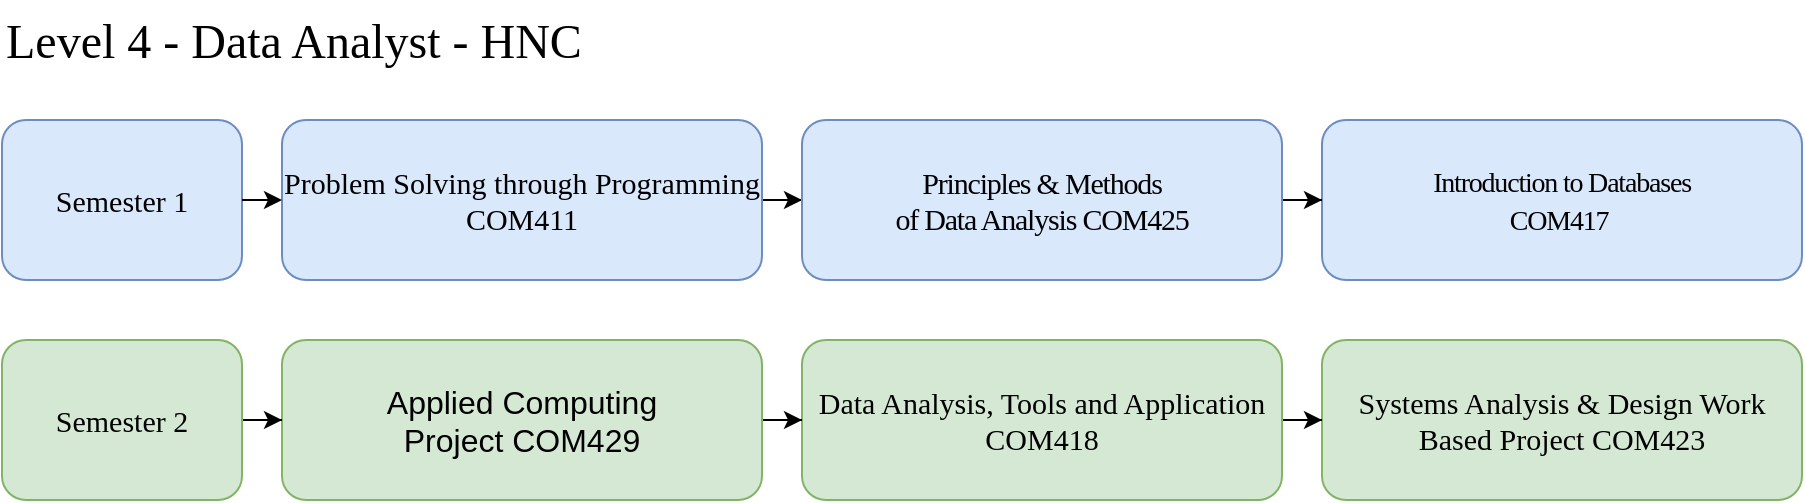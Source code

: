 <mxfile version="21.1.2" type="device" pages="3">
  <diagram id="r1cW9Qy5rZCnc5JwJftQ" name="HTQ-Data">
    <mxGraphModel dx="1418" dy="817" grid="1" gridSize="10" guides="1" tooltips="1" connect="1" arrows="1" fold="1" page="1" pageScale="1" pageWidth="827" pageHeight="1169" math="0" shadow="0">
      <root>
        <mxCell id="0" />
        <mxCell id="1" parent="0" />
        <mxCell id="Q0PuK2IEjYNuETIe_y6O-1" value="" style="edgeStyle=orthogonalEdgeStyle;rounded=0;orthogonalLoop=1;jettySize=auto;html=1;" parent="1" source="AhBAlUWz0eXs_37fpTmo-1" target="AhBAlUWz0eXs_37fpTmo-6" edge="1">
          <mxGeometry relative="1" as="geometry" />
        </mxCell>
        <mxCell id="AhBAlUWz0eXs_37fpTmo-1" value="&lt;font face=&quot;Verdana&quot;&gt;Problem Solving through Programming COM411&lt;/font&gt;" style="rounded=1;whiteSpace=wrap;html=1;fontSize=15;labelBackgroundColor=none;fillColor=#dae8fc;strokeColor=#6c8ebf;" parent="1" vertex="1">
          <mxGeometry x="180" y="100" width="240" height="80" as="geometry" />
        </mxCell>
        <mxCell id="AhBAlUWz0eXs_37fpTmo-2" value="&lt;div style=&quot;&quot;&gt;&lt;span style=&quot;font-family: Verdana;&quot;&gt;Systems Analysis &amp;amp; Design Work Based Project COM423&lt;/span&gt;&lt;br&gt;&lt;/div&gt;" style="rounded=1;whiteSpace=wrap;html=1;fontSize=15;align=center;fillColor=#d5e8d4;strokeColor=#82b366;" parent="1" vertex="1">
          <mxGeometry x="700" y="210" width="240" height="80" as="geometry" />
        </mxCell>
        <mxCell id="Q0PuK2IEjYNuETIe_y6O-5" value="" style="edgeStyle=orthogonalEdgeStyle;rounded=0;orthogonalLoop=1;jettySize=auto;html=1;" parent="1" source="AhBAlUWz0eXs_37fpTmo-3" target="AhBAlUWz0eXs_37fpTmo-2" edge="1">
          <mxGeometry relative="1" as="geometry" />
        </mxCell>
        <mxCell id="AhBAlUWz0eXs_37fpTmo-3" value="&lt;font face=&quot;Verdana&quot;&gt;Data Analysis, Tools and Application COM418&lt;/font&gt;" style="rounded=1;whiteSpace=wrap;html=1;fontSize=15;fillColor=#d5e8d4;strokeColor=#82b366;" parent="1" vertex="1">
          <mxGeometry x="440" y="210" width="240" height="80" as="geometry" />
        </mxCell>
        <mxCell id="Q0PuK2IEjYNuETIe_y6O-4" value="" style="edgeStyle=orthogonalEdgeStyle;rounded=0;orthogonalLoop=1;jettySize=auto;html=1;" parent="1" source="AhBAlUWz0eXs_37fpTmo-4" target="AhBAlUWz0eXs_37fpTmo-3" edge="1">
          <mxGeometry relative="1" as="geometry" />
        </mxCell>
        <mxCell id="AhBAlUWz0eXs_37fpTmo-4" value="" style="rounded=1;whiteSpace=wrap;html=1;fontSize=15;fillColor=#d5e8d4;strokeColor=#82b366;" parent="1" vertex="1">
          <mxGeometry x="180" y="210" width="240" height="80" as="geometry" />
        </mxCell>
        <mxCell id="AhBAlUWz0eXs_37fpTmo-5" value="&lt;div style=&quot;line-height: 1.2;&quot;&gt;&lt;font face=&quot;Verdana&quot;&gt;&lt;span style=&quot;font-size: 14px; letter-spacing: -0.6px;&quot;&gt;Introduction to Databases&lt;br&gt;&lt;/span&gt;&lt;span style=&quot;font-size: 14px; letter-spacing: -0.6px;&quot;&gt;COM417&amp;nbsp;&lt;/span&gt;&lt;/font&gt;&lt;br&gt;&lt;/div&gt;" style="rounded=1;whiteSpace=wrap;html=1;fontSize=15;align=center;fillColor=#dae8fc;strokeColor=#6c8ebf;" parent="1" vertex="1">
          <mxGeometry x="700" y="100" width="240" height="80" as="geometry" />
        </mxCell>
        <mxCell id="Q0PuK2IEjYNuETIe_y6O-2" value="" style="edgeStyle=orthogonalEdgeStyle;rounded=0;orthogonalLoop=1;jettySize=auto;html=1;" parent="1" source="AhBAlUWz0eXs_37fpTmo-6" target="AhBAlUWz0eXs_37fpTmo-5" edge="1">
          <mxGeometry relative="1" as="geometry" />
        </mxCell>
        <mxCell id="AhBAlUWz0eXs_37fpTmo-6" value="&lt;div style=&quot;&quot;&gt;&lt;span style=&quot;background-color: initial; letter-spacing: -0.6px;&quot;&gt;&lt;font style=&quot;font-size: 15px;&quot; face=&quot;Verdana&quot;&gt;Principles &amp;amp; Methods&lt;br&gt;of Data Analysis COM425&lt;/font&gt;&lt;/span&gt;&lt;/div&gt;" style="rounded=1;whiteSpace=wrap;html=1;fontSize=15;align=center;fillColor=#dae8fc;strokeColor=#6c8ebf;" parent="1" vertex="1">
          <mxGeometry x="440" y="100" width="240" height="80" as="geometry" />
        </mxCell>
        <mxCell id="QOqrDjpGhj_Eyvq6YrJ5-1" value="Level 4 - Data Analyst - HNC" style="text;whiteSpace=wrap;html=1;fontSize=24;fontFamily=Verdana;fontColor=#000000;" parent="1" vertex="1">
          <mxGeometry x="40" y="40" width="830" height="30" as="geometry" />
        </mxCell>
        <mxCell id="35p1qUXs-UMOGd6sHHHs-1" value="&lt;font face=&quot;Verdana&quot;&gt;Semester 1&lt;/font&gt;" style="rounded=1;whiteSpace=wrap;html=1;fontSize=15;labelBackgroundColor=none;fillColor=#dae8fc;strokeColor=#6c8ebf;" parent="1" vertex="1">
          <mxGeometry x="40" y="100" width="120" height="80" as="geometry" />
        </mxCell>
        <mxCell id="Q0PuK2IEjYNuETIe_y6O-3" value="" style="edgeStyle=orthogonalEdgeStyle;rounded=0;orthogonalLoop=1;jettySize=auto;html=1;" parent="1" source="35p1qUXs-UMOGd6sHHHs-2" target="AhBAlUWz0eXs_37fpTmo-4" edge="1">
          <mxGeometry relative="1" as="geometry" />
        </mxCell>
        <mxCell id="35p1qUXs-UMOGd6sHHHs-2" value="&lt;font face=&quot;Verdana&quot;&gt;Semester 2&lt;/font&gt;" style="rounded=1;whiteSpace=wrap;html=1;fontSize=15;labelBackgroundColor=none;fillColor=#d5e8d4;strokeColor=#82b366;" parent="1" vertex="1">
          <mxGeometry x="40" y="210" width="120" height="80" as="geometry" />
        </mxCell>
        <mxCell id="-IWVUMWyR6ScOYrPmAnT-1" value="" style="endArrow=classic;html=1;rounded=0;" parent="1" target="AhBAlUWz0eXs_37fpTmo-1" edge="1">
          <mxGeometry width="50" height="50" relative="1" as="geometry">
            <mxPoint x="160" y="140" as="sourcePoint" />
            <mxPoint x="210" y="90" as="targetPoint" />
          </mxGeometry>
        </mxCell>
        <mxCell id="Stw6UbdMb-DVK7XJep4s-1" value="&lt;font style=&quot;font-size: 16px;&quot;&gt;Applied Computing Project COM429&lt;/font&gt;" style="text;whiteSpace=wrap;html=1;align=center;" parent="1" vertex="1">
          <mxGeometry x="205" y="225" width="190" height="50" as="geometry" />
        </mxCell>
      </root>
    </mxGraphModel>
  </diagram>
  <diagram id="Nu17MRFszHenwDxZa_SN" name="HTQ-Cyber">
    <mxGraphModel dx="1418" dy="817" grid="1" gridSize="10" guides="1" tooltips="1" connect="1" arrows="1" fold="1" page="1" pageScale="1" pageWidth="827" pageHeight="1169" math="0" shadow="0">
      <root>
        <mxCell id="0" />
        <mxCell id="1" parent="0" />
        <mxCell id="_wxdTZemFXR3vv38vdPd-1" value="" style="edgeStyle=orthogonalEdgeStyle;rounded=0;orthogonalLoop=1;jettySize=auto;html=1;fontFamily=Verdana;fontSize=24;fontColor=#000000;" parent="1" source="_wxdTZemFXR3vv38vdPd-2" target="_wxdTZemFXR3vv38vdPd-10" edge="1">
          <mxGeometry relative="1" as="geometry" />
        </mxCell>
        <mxCell id="_wxdTZemFXR3vv38vdPd-2" value="&lt;font face=&quot;Verdana&quot;&gt;Problem Solving through Programming COM411&lt;/font&gt;" style="rounded=1;whiteSpace=wrap;html=1;fontSize=15;labelBackgroundColor=none;fillColor=#dae8fc;strokeColor=#6c8ebf;" parent="1" vertex="1">
          <mxGeometry x="180" y="100" width="240" height="80" as="geometry" />
        </mxCell>
        <mxCell id="_wxdTZemFXR3vv38vdPd-3" value="" style="edgeStyle=orthogonalEdgeStyle;rounded=0;orthogonalLoop=1;jettySize=auto;html=1;fontFamily=Verdana;fontSize=24;fontColor=#000000;" parent="1" source="_wxdTZemFXR3vv38vdPd-4" target="_wxdTZemFXR3vv38vdPd-7" edge="1">
          <mxGeometry relative="1" as="geometry" />
        </mxCell>
        <mxCell id="_wxdTZemFXR3vv38vdPd-4" value="&lt;div style=&quot;&quot;&gt;Cyber Security &lt;br&gt;Standards CTE403&lt;br&gt;&lt;/div&gt;" style="rounded=1;whiteSpace=wrap;html=1;fontSize=15;align=center;fillColor=#d5e8d4;strokeColor=#82b366;" parent="1" vertex="1">
          <mxGeometry x="180" y="210" width="240" height="80" as="geometry" />
        </mxCell>
        <mxCell id="_wxdTZemFXR3vv38vdPd-5" value="&lt;font face=&quot;Verdana&quot;&gt;Cyber Security Essentials COM415&lt;/font&gt;" style="rounded=1;whiteSpace=wrap;html=1;fontSize=15;fillColor=#d5e8d4;strokeColor=#82b366;" parent="1" vertex="1">
          <mxGeometry x="700" y="210" width="240" height="80" as="geometry" />
        </mxCell>
        <mxCell id="_wxdTZemFXR3vv38vdPd-6" value="" style="edgeStyle=orthogonalEdgeStyle;rounded=0;orthogonalLoop=1;jettySize=auto;html=1;fontFamily=Verdana;fontSize=24;fontColor=#000000;" parent="1" source="_wxdTZemFXR3vv38vdPd-7" target="_wxdTZemFXR3vv38vdPd-5" edge="1">
          <mxGeometry relative="1" as="geometry" />
        </mxCell>
        <mxCell id="_wxdTZemFXR3vv38vdPd-7" value="&lt;div style=&quot;line-height: 1.2;&quot;&gt;&lt;div style=&quot;&quot;&gt;&lt;span style=&quot;letter-spacing: 0.45px; background-color: initial;&quot;&gt;&lt;font style=&quot;font-size: 15px;&quot; face=&quot;Verdana&quot;&gt;Routing &amp;amp; Switching&lt;/font&gt;&lt;/span&gt;&lt;/div&gt;&lt;font style=&quot;font-size: 15px;&quot; face=&quot;Verdana&quot;&gt;&lt;div style=&quot;&quot;&gt;&lt;span style=&quot;letter-spacing: 0.45px; background-color: initial;&quot;&gt;COM414&lt;/span&gt;&lt;/div&gt;&lt;/font&gt;&lt;/div&gt;" style="rounded=1;whiteSpace=wrap;html=1;fontSize=15;fillColor=#d5e8d4;strokeColor=#82b366;align=center;" parent="1" vertex="1">
          <mxGeometry x="440" y="210" width="240" height="80" as="geometry" />
        </mxCell>
        <mxCell id="_wxdTZemFXR3vv38vdPd-8" value="&lt;font style=&quot;line-height: 1.2;&quot; face=&quot;Verdana&quot;&gt;&lt;span style=&quot;font-size: 14px; letter-spacing: -0.6px;&quot;&gt;Introduction to Networks &lt;br&gt;&amp;amp; Security&amp;nbsp;&lt;/span&gt;&lt;span style=&quot;font-size: 14px; letter-spacing: -0.6px;&quot;&gt;COM412&lt;br&gt;&lt;/span&gt;&lt;/font&gt;" style="rounded=1;whiteSpace=wrap;html=1;fontSize=15;align=center;fillColor=#dae8fc;strokeColor=#6c8ebf;" parent="1" vertex="1">
          <mxGeometry x="700" y="100" width="240" height="80" as="geometry" />
        </mxCell>
        <mxCell id="_wxdTZemFXR3vv38vdPd-9" value="" style="edgeStyle=orthogonalEdgeStyle;rounded=0;orthogonalLoop=1;jettySize=auto;html=1;fontFamily=Verdana;fontSize=24;fontColor=#000000;" parent="1" source="_wxdTZemFXR3vv38vdPd-10" target="_wxdTZemFXR3vv38vdPd-8" edge="1">
          <mxGeometry relative="1" as="geometry" />
        </mxCell>
        <mxCell id="_wxdTZemFXR3vv38vdPd-10" value="&lt;div style=&quot;&quot;&gt;&lt;font face=&quot;Verdana&quot;&gt;&lt;span style=&quot;letter-spacing: -0.6px;&quot;&gt;Network Applications&amp;nbsp;&lt;/span&gt;&lt;br&gt;&lt;/font&gt;&lt;/div&gt;&lt;span style=&quot;letter-spacing: -0.6px;&quot;&gt;&lt;font face=&quot;Verdana&quot;&gt;COM413&amp;nbsp;&lt;/font&gt;&lt;/span&gt;" style="rounded=1;whiteSpace=wrap;html=1;fontSize=15;align=center;fillColor=#dae8fc;strokeColor=#6c8ebf;" parent="1" vertex="1">
          <mxGeometry x="440" y="100" width="240" height="80" as="geometry" />
        </mxCell>
        <mxCell id="_wxdTZemFXR3vv38vdPd-11" value="Level 4 - Cyber Security Technologist (Cyber Security Engineer) - HNC" style="text;whiteSpace=wrap;html=1;fontSize=24;fontFamily=Verdana;fontColor=#000000;" parent="1" vertex="1">
          <mxGeometry x="40" y="40" width="890" height="30" as="geometry" />
        </mxCell>
        <mxCell id="_wxdTZemFXR3vv38vdPd-12" value="" style="edgeStyle=orthogonalEdgeStyle;rounded=0;orthogonalLoop=1;jettySize=auto;html=1;fontFamily=Verdana;fontSize=24;fontColor=#000000;" parent="1" source="_wxdTZemFXR3vv38vdPd-13" target="_wxdTZemFXR3vv38vdPd-2" edge="1">
          <mxGeometry relative="1" as="geometry" />
        </mxCell>
        <mxCell id="_wxdTZemFXR3vv38vdPd-13" value="&lt;font face=&quot;Verdana&quot;&gt;Semester 1&lt;/font&gt;" style="rounded=1;whiteSpace=wrap;html=1;fontSize=15;labelBackgroundColor=none;fillColor=#dae8fc;strokeColor=#6c8ebf;" parent="1" vertex="1">
          <mxGeometry x="40" y="100" width="120" height="80" as="geometry" />
        </mxCell>
        <mxCell id="_wxdTZemFXR3vv38vdPd-14" value="" style="edgeStyle=orthogonalEdgeStyle;rounded=0;orthogonalLoop=1;jettySize=auto;html=1;fontFamily=Verdana;fontSize=24;fontColor=#000000;" parent="1" source="_wxdTZemFXR3vv38vdPd-15" target="_wxdTZemFXR3vv38vdPd-4" edge="1">
          <mxGeometry relative="1" as="geometry" />
        </mxCell>
        <mxCell id="_wxdTZemFXR3vv38vdPd-15" value="&lt;font face=&quot;Verdana&quot;&gt;Semester 2&lt;/font&gt;" style="rounded=1;whiteSpace=wrap;html=1;fontSize=15;labelBackgroundColor=none;fillColor=#d5e8d4;strokeColor=#82b366;" parent="1" vertex="1">
          <mxGeometry x="40" y="210" width="120" height="80" as="geometry" />
        </mxCell>
      </root>
    </mxGraphModel>
  </diagram>
  <diagram name="HTQ-Networker" id="qI3KQl_N0VPNCJJPVRfV">
    <mxGraphModel dx="2245" dy="817" grid="1" gridSize="10" guides="1" tooltips="1" connect="1" arrows="1" fold="1" page="1" pageScale="1" pageWidth="827" pageHeight="1169" math="0" shadow="0">
      <root>
        <mxCell id="2MlQVC2h8RQYX3S5XoAh-0" />
        <mxCell id="2MlQVC2h8RQYX3S5XoAh-1" parent="2MlQVC2h8RQYX3S5XoAh-0" />
        <mxCell id="6ve8ImFsgFSizYkGH7qV-4" value="" style="edgeStyle=orthogonalEdgeStyle;rounded=0;orthogonalLoop=1;jettySize=auto;html=1;fontFamily=Verdana;fontSize=24;fontColor=#000000;" parent="2MlQVC2h8RQYX3S5XoAh-1" source="2MlQVC2h8RQYX3S5XoAh-2" target="2MlQVC2h8RQYX3S5XoAh-7" edge="1">
          <mxGeometry relative="1" as="geometry" />
        </mxCell>
        <mxCell id="2MlQVC2h8RQYX3S5XoAh-2" value="&lt;font face=&quot;Verdana&quot;&gt;Problem Solving through Programming COM411&lt;/font&gt;" style="rounded=1;whiteSpace=wrap;html=1;fontSize=15;labelBackgroundColor=none;fillColor=#dae8fc;strokeColor=#6c8ebf;" parent="2MlQVC2h8RQYX3S5XoAh-1" vertex="1">
          <mxGeometry x="120" y="80" width="240" height="80" as="geometry" />
        </mxCell>
        <mxCell id="6ve8ImFsgFSizYkGH7qV-7" value="" style="edgeStyle=orthogonalEdgeStyle;rounded=0;orthogonalLoop=1;jettySize=auto;html=1;fontFamily=Verdana;fontSize=24;fontColor=#000000;" parent="2MlQVC2h8RQYX3S5XoAh-1" source="2MlQVC2h8RQYX3S5XoAh-3" target="2MlQVC2h8RQYX3S5XoAh-5" edge="1">
          <mxGeometry relative="1" as="geometry" />
        </mxCell>
        <mxCell id="2MlQVC2h8RQYX3S5XoAh-3" value="&lt;div style=&quot;&quot;&gt;&lt;font style=&quot;font-size: 15px;&quot;&gt;Applied Computing Project COM429&lt;/font&gt;&lt;br&gt;&lt;/div&gt;" style="rounded=1;whiteSpace=wrap;html=1;fontSize=15;align=center;fillColor=#d5e8d4;strokeColor=#82b366;" parent="2MlQVC2h8RQYX3S5XoAh-1" vertex="1">
          <mxGeometry x="120" y="190" width="240" height="80" as="geometry" />
        </mxCell>
        <mxCell id="2MlQVC2h8RQYX3S5XoAh-4" value="&lt;font face=&quot;Verdana&quot;&gt;Cyber Security Essentials COM415&lt;/font&gt;" style="rounded=1;whiteSpace=wrap;html=1;fontSize=15;fillColor=#d5e8d4;strokeColor=#82b366;" parent="2MlQVC2h8RQYX3S5XoAh-1" vertex="1">
          <mxGeometry x="640" y="190" width="240" height="80" as="geometry" />
        </mxCell>
        <mxCell id="6ve8ImFsgFSizYkGH7qV-8" value="" style="edgeStyle=orthogonalEdgeStyle;rounded=0;orthogonalLoop=1;jettySize=auto;html=1;fontFamily=Verdana;fontSize=24;fontColor=#000000;" parent="2MlQVC2h8RQYX3S5XoAh-1" source="2MlQVC2h8RQYX3S5XoAh-5" target="2MlQVC2h8RQYX3S5XoAh-4" edge="1">
          <mxGeometry relative="1" as="geometry" />
        </mxCell>
        <mxCell id="2MlQVC2h8RQYX3S5XoAh-5" value="&lt;div style=&quot;line-height: 1.2;&quot;&gt;&lt;div style=&quot;&quot;&gt;&lt;span style=&quot;letter-spacing: 0.45px; background-color: initial;&quot;&gt;&lt;font style=&quot;font-size: 15px;&quot; face=&quot;Verdana&quot;&gt;Routing &amp;amp; Switching&lt;/font&gt;&lt;/span&gt;&lt;/div&gt;&lt;font style=&quot;font-size: 15px;&quot; face=&quot;Verdana&quot;&gt;&lt;div style=&quot;&quot;&gt;&lt;span style=&quot;letter-spacing: 0.45px; background-color: initial;&quot;&gt;COM414&lt;/span&gt;&lt;/div&gt;&lt;/font&gt;&lt;/div&gt;" style="rounded=1;whiteSpace=wrap;html=1;fontSize=15;fillColor=#d5e8d4;strokeColor=#82b366;align=center;" parent="2MlQVC2h8RQYX3S5XoAh-1" vertex="1">
          <mxGeometry x="380" y="190" width="240" height="80" as="geometry" />
        </mxCell>
        <mxCell id="2MlQVC2h8RQYX3S5XoAh-6" value="&lt;font style=&quot;line-height: 1.2;&quot; face=&quot;Verdana&quot;&gt;&lt;span style=&quot;font-size: 14px; letter-spacing: -0.6px;&quot;&gt;Introduction to Networks &lt;br&gt;&amp;amp; Security&amp;nbsp;&lt;/span&gt;&lt;span style=&quot;font-size: 14px; letter-spacing: -0.6px;&quot;&gt;COM412&lt;br&gt;&lt;/span&gt;&lt;/font&gt;" style="rounded=1;whiteSpace=wrap;html=1;fontSize=15;align=center;fillColor=#dae8fc;strokeColor=#6c8ebf;" parent="2MlQVC2h8RQYX3S5XoAh-1" vertex="1">
          <mxGeometry x="640" y="80" width="240" height="80" as="geometry" />
        </mxCell>
        <mxCell id="6ve8ImFsgFSizYkGH7qV-5" value="" style="edgeStyle=orthogonalEdgeStyle;rounded=0;orthogonalLoop=1;jettySize=auto;html=1;fontFamily=Verdana;fontSize=24;fontColor=#000000;" parent="2MlQVC2h8RQYX3S5XoAh-1" source="2MlQVC2h8RQYX3S5XoAh-7" target="2MlQVC2h8RQYX3S5XoAh-6" edge="1">
          <mxGeometry relative="1" as="geometry" />
        </mxCell>
        <mxCell id="2MlQVC2h8RQYX3S5XoAh-7" value="&lt;div style=&quot;&quot;&gt;&lt;font face=&quot;Verdana&quot;&gt;&lt;span style=&quot;letter-spacing: -0.6px;&quot;&gt;Network Applications&amp;nbsp;&lt;/span&gt;&lt;br&gt;&lt;/font&gt;&lt;/div&gt;&lt;span style=&quot;letter-spacing: -0.6px;&quot;&gt;&lt;font face=&quot;Verdana&quot;&gt;COM413&amp;nbsp;&lt;/font&gt;&lt;/span&gt;" style="rounded=1;whiteSpace=wrap;html=1;fontSize=15;align=center;fillColor=#dae8fc;strokeColor=#6c8ebf;" parent="2MlQVC2h8RQYX3S5XoAh-1" vertex="1">
          <mxGeometry x="380" y="80" width="240" height="80" as="geometry" />
        </mxCell>
        <mxCell id="6ve8ImFsgFSizYkGH7qV-0" value="Level 4 - Network Engineer - HNC" style="text;whiteSpace=wrap;html=1;fontSize=24;fontFamily=Verdana;fontColor=#000000;" parent="2MlQVC2h8RQYX3S5XoAh-1" vertex="1">
          <mxGeometry x="-20" y="20" width="530" height="30" as="geometry" />
        </mxCell>
        <mxCell id="6ve8ImFsgFSizYkGH7qV-3" value="" style="edgeStyle=orthogonalEdgeStyle;rounded=0;orthogonalLoop=1;jettySize=auto;html=1;fontFamily=Verdana;fontSize=24;fontColor=#000000;" parent="2MlQVC2h8RQYX3S5XoAh-1" source="6ve8ImFsgFSizYkGH7qV-1" target="2MlQVC2h8RQYX3S5XoAh-2" edge="1">
          <mxGeometry relative="1" as="geometry" />
        </mxCell>
        <mxCell id="6ve8ImFsgFSizYkGH7qV-1" value="&lt;font face=&quot;Verdana&quot;&gt;Semester 1&lt;/font&gt;" style="rounded=1;whiteSpace=wrap;html=1;fontSize=15;labelBackgroundColor=none;fillColor=#dae8fc;strokeColor=#6c8ebf;" parent="2MlQVC2h8RQYX3S5XoAh-1" vertex="1">
          <mxGeometry x="-20" y="80" width="120" height="80" as="geometry" />
        </mxCell>
        <mxCell id="6ve8ImFsgFSizYkGH7qV-6" value="" style="edgeStyle=orthogonalEdgeStyle;rounded=0;orthogonalLoop=1;jettySize=auto;html=1;fontFamily=Verdana;fontSize=24;fontColor=#000000;" parent="2MlQVC2h8RQYX3S5XoAh-1" source="6ve8ImFsgFSizYkGH7qV-2" target="2MlQVC2h8RQYX3S5XoAh-3" edge="1">
          <mxGeometry relative="1" as="geometry" />
        </mxCell>
        <mxCell id="6ve8ImFsgFSizYkGH7qV-2" value="&lt;font face=&quot;Verdana&quot;&gt;Semester 2&lt;/font&gt;" style="rounded=1;whiteSpace=wrap;html=1;fontSize=15;labelBackgroundColor=none;fillColor=#d5e8d4;strokeColor=#82b366;" parent="2MlQVC2h8RQYX3S5XoAh-1" vertex="1">
          <mxGeometry x="-20" y="190" width="120" height="80" as="geometry" />
        </mxCell>
      </root>
    </mxGraphModel>
  </diagram>
</mxfile>
